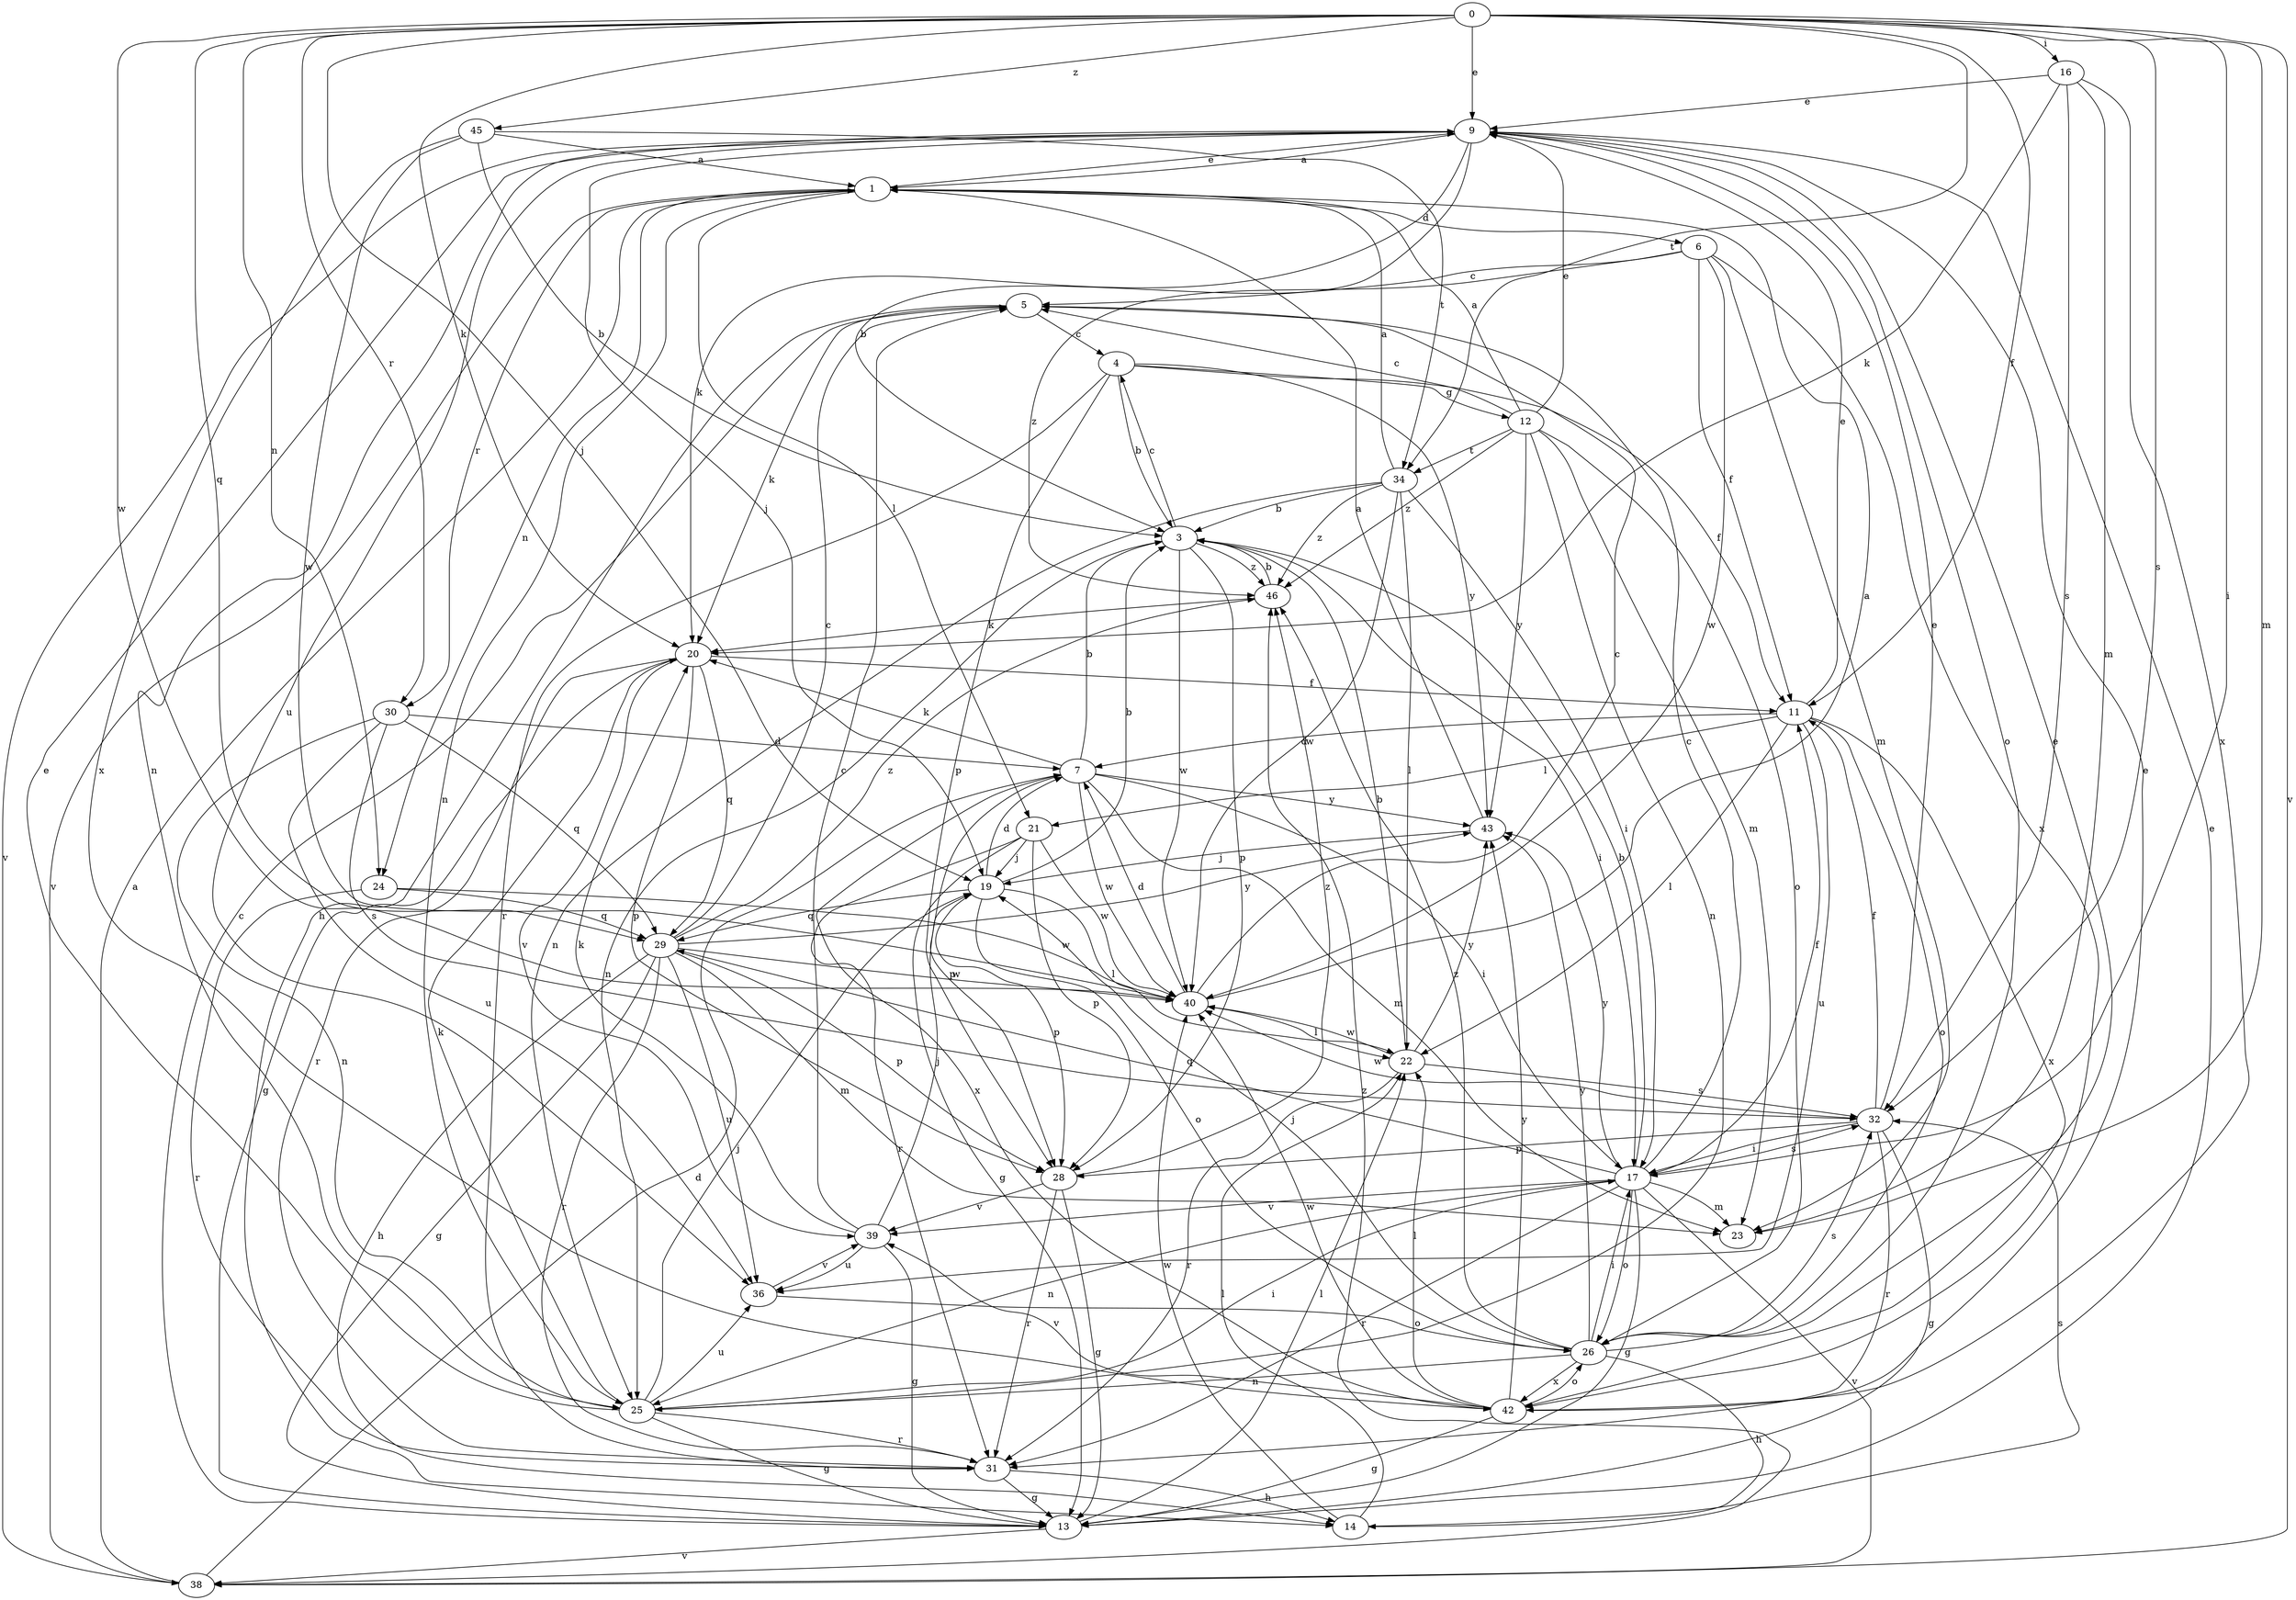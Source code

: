 strict digraph  {
0;
1;
3;
4;
5;
6;
7;
9;
11;
12;
13;
14;
16;
17;
19;
20;
21;
22;
23;
24;
25;
26;
28;
29;
30;
31;
32;
34;
36;
38;
39;
40;
42;
43;
45;
46;
0 -> 9  [label=e];
0 -> 11  [label=f];
0 -> 16  [label=i];
0 -> 17  [label=i];
0 -> 19  [label=j];
0 -> 20  [label=k];
0 -> 23  [label=m];
0 -> 24  [label=n];
0 -> 29  [label=q];
0 -> 30  [label=r];
0 -> 32  [label=s];
0 -> 34  [label=t];
0 -> 38  [label=v];
0 -> 40  [label=w];
0 -> 45  [label=z];
1 -> 6  [label=d];
1 -> 9  [label=e];
1 -> 21  [label=l];
1 -> 24  [label=n];
1 -> 25  [label=n];
1 -> 30  [label=r];
1 -> 38  [label=v];
3 -> 4  [label=c];
3 -> 17  [label=i];
3 -> 25  [label=n];
3 -> 28  [label=p];
3 -> 40  [label=w];
3 -> 46  [label=z];
4 -> 3  [label=b];
4 -> 11  [label=f];
4 -> 12  [label=g];
4 -> 28  [label=p];
4 -> 31  [label=r];
4 -> 43  [label=y];
5 -> 4  [label=c];
5 -> 14  [label=h];
5 -> 20  [label=k];
6 -> 5  [label=c];
6 -> 11  [label=f];
6 -> 23  [label=m];
6 -> 40  [label=w];
6 -> 42  [label=x];
6 -> 46  [label=z];
7 -> 3  [label=b];
7 -> 17  [label=i];
7 -> 20  [label=k];
7 -> 23  [label=m];
7 -> 28  [label=p];
7 -> 40  [label=w];
7 -> 42  [label=x];
7 -> 43  [label=y];
9 -> 1  [label=a];
9 -> 3  [label=b];
9 -> 19  [label=j];
9 -> 20  [label=k];
9 -> 25  [label=n];
9 -> 26  [label=o];
9 -> 36  [label=u];
9 -> 38  [label=v];
11 -> 7  [label=d];
11 -> 9  [label=e];
11 -> 21  [label=l];
11 -> 22  [label=l];
11 -> 26  [label=o];
11 -> 36  [label=u];
11 -> 42  [label=x];
12 -> 1  [label=a];
12 -> 5  [label=c];
12 -> 9  [label=e];
12 -> 23  [label=m];
12 -> 25  [label=n];
12 -> 26  [label=o];
12 -> 34  [label=t];
12 -> 43  [label=y];
12 -> 46  [label=z];
13 -> 5  [label=c];
13 -> 9  [label=e];
13 -> 22  [label=l];
13 -> 38  [label=v];
14 -> 22  [label=l];
14 -> 32  [label=s];
14 -> 40  [label=w];
16 -> 9  [label=e];
16 -> 20  [label=k];
16 -> 23  [label=m];
16 -> 32  [label=s];
16 -> 42  [label=x];
17 -> 3  [label=b];
17 -> 5  [label=c];
17 -> 11  [label=f];
17 -> 13  [label=g];
17 -> 23  [label=m];
17 -> 25  [label=n];
17 -> 26  [label=o];
17 -> 29  [label=q];
17 -> 31  [label=r];
17 -> 32  [label=s];
17 -> 38  [label=v];
17 -> 39  [label=v];
17 -> 43  [label=y];
19 -> 3  [label=b];
19 -> 7  [label=d];
19 -> 22  [label=l];
19 -> 26  [label=o];
19 -> 28  [label=p];
19 -> 29  [label=q];
20 -> 11  [label=f];
20 -> 13  [label=g];
20 -> 28  [label=p];
20 -> 29  [label=q];
20 -> 31  [label=r];
20 -> 39  [label=v];
21 -> 13  [label=g];
21 -> 19  [label=j];
21 -> 28  [label=p];
21 -> 31  [label=r];
21 -> 40  [label=w];
22 -> 3  [label=b];
22 -> 31  [label=r];
22 -> 32  [label=s];
22 -> 40  [label=w];
22 -> 43  [label=y];
24 -> 29  [label=q];
24 -> 31  [label=r];
24 -> 40  [label=w];
25 -> 9  [label=e];
25 -> 13  [label=g];
25 -> 17  [label=i];
25 -> 19  [label=j];
25 -> 20  [label=k];
25 -> 31  [label=r];
25 -> 36  [label=u];
26 -> 9  [label=e];
26 -> 14  [label=h];
26 -> 17  [label=i];
26 -> 19  [label=j];
26 -> 25  [label=n];
26 -> 32  [label=s];
26 -> 42  [label=x];
26 -> 43  [label=y];
26 -> 46  [label=z];
28 -> 13  [label=g];
28 -> 31  [label=r];
28 -> 39  [label=v];
28 -> 46  [label=z];
29 -> 5  [label=c];
29 -> 13  [label=g];
29 -> 14  [label=h];
29 -> 23  [label=m];
29 -> 28  [label=p];
29 -> 31  [label=r];
29 -> 36  [label=u];
29 -> 40  [label=w];
29 -> 43  [label=y];
29 -> 46  [label=z];
30 -> 7  [label=d];
30 -> 25  [label=n];
30 -> 29  [label=q];
30 -> 32  [label=s];
30 -> 36  [label=u];
31 -> 13  [label=g];
31 -> 14  [label=h];
32 -> 9  [label=e];
32 -> 11  [label=f];
32 -> 13  [label=g];
32 -> 17  [label=i];
32 -> 28  [label=p];
32 -> 31  [label=r];
32 -> 40  [label=w];
34 -> 1  [label=a];
34 -> 3  [label=b];
34 -> 17  [label=i];
34 -> 22  [label=l];
34 -> 25  [label=n];
34 -> 40  [label=w];
34 -> 46  [label=z];
36 -> 26  [label=o];
36 -> 39  [label=v];
38 -> 1  [label=a];
38 -> 7  [label=d];
38 -> 46  [label=z];
39 -> 5  [label=c];
39 -> 13  [label=g];
39 -> 19  [label=j];
39 -> 20  [label=k];
39 -> 36  [label=u];
40 -> 1  [label=a];
40 -> 5  [label=c];
40 -> 7  [label=d];
40 -> 22  [label=l];
42 -> 9  [label=e];
42 -> 13  [label=g];
42 -> 22  [label=l];
42 -> 26  [label=o];
42 -> 39  [label=v];
42 -> 40  [label=w];
42 -> 43  [label=y];
43 -> 1  [label=a];
43 -> 19  [label=j];
45 -> 1  [label=a];
45 -> 3  [label=b];
45 -> 34  [label=t];
45 -> 40  [label=w];
45 -> 42  [label=x];
46 -> 3  [label=b];
46 -> 20  [label=k];
}

